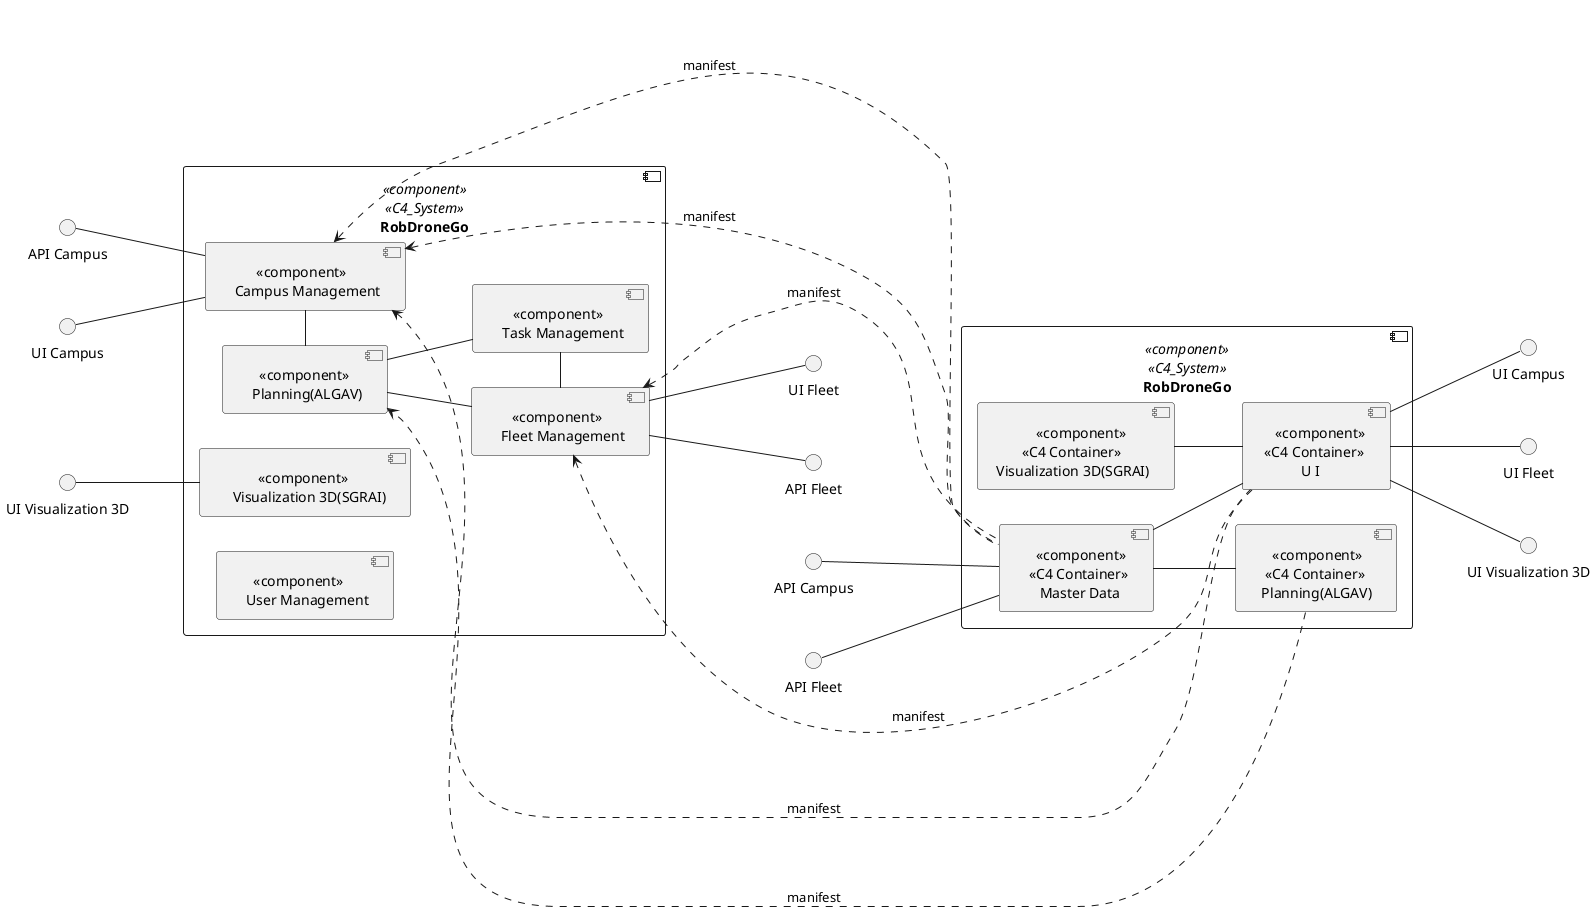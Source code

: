 

@startuml
skinparam componentStyle uml2

' Define components as circles
() "UI Campus" as UIC
() "API Campus" as APIC
() "UI Fleet" as UIF
() "API Fleet" as APIF
() "UI Visualization 3D" as UI3D



' Define main system component
component "RobDroneGo" <<component>><<C4_System>> as IMPVIEW{
    ' Define nested components within the system
    component "     <<component>>\n  <<C4 Container>>\n            U I" as UI 
    component "      <<component>>\n    <<C4 Container>>\n   Planning(ALGAV)" as PL
    component "            <<component>>\n        <<C4 Container>>\n Visualization 3D(SGRAI)" as VIS3D
    component "      <<component>>\n    <<C4 Container>>\n       Master Data" as MD

}


UIC -up- UI
UI3D -up- UI
UIF -up- UI
APIF -down- MD
APIC -down- MD
UI -up- MD
MD -down- PL
VIS3D -down- UI 



' Layout direction
left to right direction


skinparam componentStyle uml2

' Define components as circles
() "UI Campus" as UIC1
() "API Campus" as APIC1
() "UI Fleet" as UIF1
() "API Fleet" as APIF1
() "UI Visualization 3D" as UI3D1



' Define main system component
component "RobDroneGo" <<component>><<C4_System>>as LOGICVIEW {
    ' Define nested components within the system
    component "       <<component>>\n    Task Management" as TM1
    component "       <<component>>\n    Fleet Management" as FM1
    component "          <<component>>\n    Campus Management" as CM1
    component "      <<component>>\n    Planning(ALGAV)" as PL1
    component "            <<component>>\n     Visualization 3D(SGRAI)" as VIS3D1
    component "      <<component>>\n    User Management" as UM1

}

UIC1 -down- CM1
APIC1 -down- CM1
UI3D1 -down- VIS3D1
UIF1 -up- FM1
APIF1 -up- FM1




' Additional relationships within the system
CM1 -right- PL1 
FM1 -right- TM1
TM1 -down- PL1 
PL1 -down- FM1
UI-..-up->FM1  : manifest
UI-..-up->CM1 : manifest
PL-..-right->PL1 : manifest
MD-..-left->FM1 : manifest
MD-..-left->CM1 : manifest
MD-..-left->CM1 : manifest
' Layout direction
left to right direction


@enduml
